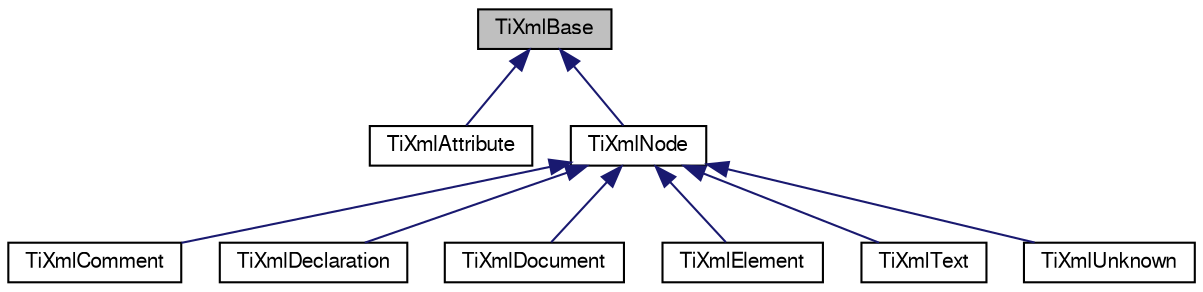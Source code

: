 digraph G
{
  bgcolor="transparent";
  edge [fontname="FreeSans",fontsize=10,labelfontname="FreeSans",labelfontsize=10];
  node [fontname="FreeSans",fontsize=10,shape=record];
  Node1 [label="TiXmlBase",height=0.2,width=0.4,color="black", fillcolor="grey75", style="filled" fontcolor="black"];
  Node1 -> Node2 [dir=back,color="midnightblue",fontsize=10,style="solid",fontname="FreeSans"];
  Node2 [label="TiXmlAttribute",height=0.2,width=0.4,color="black",URL="$classTiXmlAttribute.html"];
  Node1 -> Node3 [dir=back,color="midnightblue",fontsize=10,style="solid",fontname="FreeSans"];
  Node3 [label="TiXmlNode",height=0.2,width=0.4,color="black",URL="$classTiXmlNode.html"];
  Node3 -> Node4 [dir=back,color="midnightblue",fontsize=10,style="solid",fontname="FreeSans"];
  Node4 [label="TiXmlComment",height=0.2,width=0.4,color="black",URL="$classTiXmlComment.html"];
  Node3 -> Node5 [dir=back,color="midnightblue",fontsize=10,style="solid",fontname="FreeSans"];
  Node5 [label="TiXmlDeclaration",height=0.2,width=0.4,color="black",URL="$classTiXmlDeclaration.html"];
  Node3 -> Node6 [dir=back,color="midnightblue",fontsize=10,style="solid",fontname="FreeSans"];
  Node6 [label="TiXmlDocument",height=0.2,width=0.4,color="black",URL="$classTiXmlDocument.html"];
  Node3 -> Node7 [dir=back,color="midnightblue",fontsize=10,style="solid",fontname="FreeSans"];
  Node7 [label="TiXmlElement",height=0.2,width=0.4,color="black",URL="$classTiXmlElement.html"];
  Node3 -> Node8 [dir=back,color="midnightblue",fontsize=10,style="solid",fontname="FreeSans"];
  Node8 [label="TiXmlText",height=0.2,width=0.4,color="black",URL="$classTiXmlText.html"];
  Node3 -> Node9 [dir=back,color="midnightblue",fontsize=10,style="solid",fontname="FreeSans"];
  Node9 [label="TiXmlUnknown",height=0.2,width=0.4,color="black",URL="$classTiXmlUnknown.html"];
}
